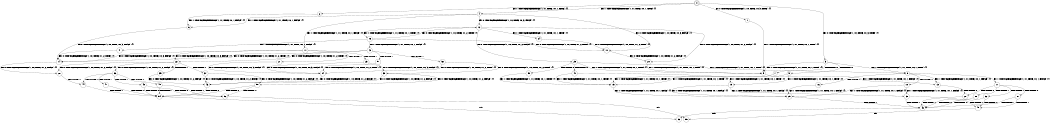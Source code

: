 digraph BCG {
size = "7, 10.5";
center = TRUE;
node [shape = circle];
0 [peripheries = 2];
0 -> 1 [label = "EX !0 !ATOMIC_EXCH_BRANCH (1, +0, TRUE, +0, 3, TRUE) !{}"];
0 -> 2 [label = "EX !1 !ATOMIC_EXCH_BRANCH (1, +1, TRUE, +0, 1, TRUE) !{}"];
0 -> 3 [label = "EX !0 !ATOMIC_EXCH_BRANCH (1, +0, TRUE, +0, 3, TRUE) !{}"];
0 -> 4 [label = "EX !1 !ATOMIC_EXCH_BRANCH (1, +1, TRUE, +0, 1, TRUE) !{}"];
1 -> 5 [label = "EX !1 !ATOMIC_EXCH_BRANCH (1, +1, TRUE, +0, 1, TRUE) !{}"];
2 -> 6 [label = "EX !1 !ATOMIC_EXCH_BRANCH (1, +1, TRUE, +0, 1, FALSE) !{}"];
3 -> 5 [label = "EX !1 !ATOMIC_EXCH_BRANCH (1, +1, TRUE, +0, 1, TRUE) !{}"];
3 -> 7 [label = "TERMINATE !0"];
3 -> 8 [label = "EX !1 !ATOMIC_EXCH_BRANCH (1, +1, TRUE, +0, 1, TRUE) !{}"];
3 -> 9 [label = "TERMINATE !0"];
4 -> 6 [label = "EX !1 !ATOMIC_EXCH_BRANCH (1, +1, TRUE, +0, 1, FALSE) !{}"];
4 -> 10 [label = "EX !0 !ATOMIC_EXCH_BRANCH (1, +0, TRUE, +0, 3, FALSE) !{}"];
4 -> 11 [label = "EX !1 !ATOMIC_EXCH_BRANCH (1, +1, TRUE, +0, 1, FALSE) !{}"];
4 -> 12 [label = "EX !0 !ATOMIC_EXCH_BRANCH (1, +0, TRUE, +0, 3, FALSE) !{}"];
5 -> 13 [label = "EX !1 !ATOMIC_EXCH_BRANCH (1, +1, TRUE, +0, 1, FALSE) !{}"];
6 -> 14 [label = "EX !0 !ATOMIC_EXCH_BRANCH (1, +0, TRUE, +0, 3, FALSE) !{}"];
7 -> 15 [label = "EX !1 !ATOMIC_EXCH_BRANCH (1, +1, TRUE, +0, 1, TRUE) !{}"];
8 -> 13 [label = "EX !1 !ATOMIC_EXCH_BRANCH (1, +1, TRUE, +0, 1, FALSE) !{}"];
8 -> 16 [label = "TERMINATE !0"];
8 -> 17 [label = "EX !1 !ATOMIC_EXCH_BRANCH (1, +1, TRUE, +0, 1, FALSE) !{}"];
8 -> 18 [label = "TERMINATE !0"];
9 -> 15 [label = "EX !1 !ATOMIC_EXCH_BRANCH (1, +1, TRUE, +0, 1, TRUE) !{}"];
9 -> 19 [label = "EX !1 !ATOMIC_EXCH_BRANCH (1, +1, TRUE, +0, 1, TRUE) !{}"];
10 -> 20 [label = "EX !0 !ATOMIC_EXCH_BRANCH (1, +0, TRUE, +1, 2, FALSE) !{}"];
11 -> 14 [label = "EX !0 !ATOMIC_EXCH_BRANCH (1, +0, TRUE, +0, 3, FALSE) !{}"];
11 -> 21 [label = "TERMINATE !1"];
11 -> 22 [label = "EX !0 !ATOMIC_EXCH_BRANCH (1, +0, TRUE, +0, 3, FALSE) !{}"];
11 -> 23 [label = "TERMINATE !1"];
12 -> 20 [label = "EX !0 !ATOMIC_EXCH_BRANCH (1, +0, TRUE, +1, 2, FALSE) !{}"];
12 -> 24 [label = "EX !1 !ATOMIC_EXCH_BRANCH (1, +1, TRUE, +0, 1, TRUE) !{}"];
12 -> 25 [label = "EX !0 !ATOMIC_EXCH_BRANCH (1, +0, TRUE, +1, 2, FALSE) !{}"];
12 -> 26 [label = "EX !1 !ATOMIC_EXCH_BRANCH (1, +1, TRUE, +0, 1, TRUE) !{}"];
13 -> 27 [label = "TERMINATE !0"];
14 -> 28 [label = "EX !0 !ATOMIC_EXCH_BRANCH (1, +0, TRUE, +1, 2, FALSE) !{}"];
15 -> 29 [label = "EX !1 !ATOMIC_EXCH_BRANCH (1, +1, TRUE, +0, 1, FALSE) !{}"];
16 -> 29 [label = "EX !1 !ATOMIC_EXCH_BRANCH (1, +1, TRUE, +0, 1, FALSE) !{}"];
17 -> 27 [label = "TERMINATE !0"];
17 -> 30 [label = "TERMINATE !1"];
17 -> 31 [label = "TERMINATE !0"];
17 -> 32 [label = "TERMINATE !1"];
18 -> 29 [label = "EX !1 !ATOMIC_EXCH_BRANCH (1, +1, TRUE, +0, 1, FALSE) !{}"];
18 -> 33 [label = "EX !1 !ATOMIC_EXCH_BRANCH (1, +1, TRUE, +0, 1, FALSE) !{}"];
19 -> 29 [label = "EX !1 !ATOMIC_EXCH_BRANCH (1, +1, TRUE, +0, 1, FALSE) !{}"];
19 -> 33 [label = "EX !1 !ATOMIC_EXCH_BRANCH (1, +1, TRUE, +0, 1, FALSE) !{}"];
20 -> 5 [label = "EX !1 !ATOMIC_EXCH_BRANCH (1, +1, TRUE, +0, 1, TRUE) !{}"];
21 -> 34 [label = "EX !0 !ATOMIC_EXCH_BRANCH (1, +0, TRUE, +0, 3, FALSE) !{}"];
22 -> 28 [label = "EX !0 !ATOMIC_EXCH_BRANCH (1, +0, TRUE, +1, 2, FALSE) !{}"];
22 -> 35 [label = "TERMINATE !1"];
22 -> 36 [label = "EX !0 !ATOMIC_EXCH_BRANCH (1, +0, TRUE, +1, 2, FALSE) !{}"];
22 -> 37 [label = "TERMINATE !1"];
23 -> 34 [label = "EX !0 !ATOMIC_EXCH_BRANCH (1, +0, TRUE, +0, 3, FALSE) !{}"];
23 -> 38 [label = "EX !0 !ATOMIC_EXCH_BRANCH (1, +0, TRUE, +0, 3, FALSE) !{}"];
24 -> 10 [label = "EX !0 !ATOMIC_EXCH_BRANCH (1, +0, TRUE, +1, 2, TRUE) !{}"];
25 -> 5 [label = "EX !1 !ATOMIC_EXCH_BRANCH (1, +1, TRUE, +0, 1, TRUE) !{}"];
25 -> 39 [label = "TERMINATE !0"];
25 -> 8 [label = "EX !1 !ATOMIC_EXCH_BRANCH (1, +1, TRUE, +0, 1, TRUE) !{}"];
25 -> 40 [label = "TERMINATE !0"];
26 -> 10 [label = "EX !0 !ATOMIC_EXCH_BRANCH (1, +0, TRUE, +1, 2, TRUE) !{}"];
26 -> 41 [label = "EX !1 !ATOMIC_EXCH_BRANCH (1, +1, TRUE, +0, 1, FALSE) !{}"];
26 -> 12 [label = "EX !0 !ATOMIC_EXCH_BRANCH (1, +0, TRUE, +1, 2, TRUE) !{}"];
26 -> 42 [label = "EX !1 !ATOMIC_EXCH_BRANCH (1, +1, TRUE, +0, 1, FALSE) !{}"];
27 -> 43 [label = "TERMINATE !1"];
28 -> 44 [label = "TERMINATE !0"];
29 -> 43 [label = "TERMINATE !1"];
30 -> 43 [label = "TERMINATE !0"];
31 -> 43 [label = "TERMINATE !1"];
31 -> 45 [label = "TERMINATE !1"];
32 -> 43 [label = "TERMINATE !0"];
32 -> 45 [label = "TERMINATE !0"];
33 -> 43 [label = "TERMINATE !1"];
33 -> 45 [label = "TERMINATE !1"];
34 -> 46 [label = "EX !0 !ATOMIC_EXCH_BRANCH (1, +0, TRUE, +1, 2, FALSE) !{}"];
35 -> 46 [label = "EX !0 !ATOMIC_EXCH_BRANCH (1, +0, TRUE, +1, 2, FALSE) !{}"];
36 -> 44 [label = "TERMINATE !0"];
36 -> 47 [label = "TERMINATE !1"];
36 -> 48 [label = "TERMINATE !0"];
36 -> 49 [label = "TERMINATE !1"];
37 -> 46 [label = "EX !0 !ATOMIC_EXCH_BRANCH (1, +0, TRUE, +1, 2, FALSE) !{}"];
37 -> 50 [label = "EX !0 !ATOMIC_EXCH_BRANCH (1, +0, TRUE, +1, 2, FALSE) !{}"];
38 -> 46 [label = "EX !0 !ATOMIC_EXCH_BRANCH (1, +0, TRUE, +1, 2, FALSE) !{}"];
38 -> 50 [label = "EX !0 !ATOMIC_EXCH_BRANCH (1, +0, TRUE, +1, 2, FALSE) !{}"];
39 -> 15 [label = "EX !1 !ATOMIC_EXCH_BRANCH (1, +1, TRUE, +0, 1, TRUE) !{}"];
40 -> 15 [label = "EX !1 !ATOMIC_EXCH_BRANCH (1, +1, TRUE, +0, 1, TRUE) !{}"];
40 -> 19 [label = "EX !1 !ATOMIC_EXCH_BRANCH (1, +1, TRUE, +0, 1, TRUE) !{}"];
41 -> 14 [label = "EX !0 !ATOMIC_EXCH_BRANCH (1, +0, TRUE, +1, 2, TRUE) !{}"];
42 -> 14 [label = "EX !0 !ATOMIC_EXCH_BRANCH (1, +0, TRUE, +1, 2, TRUE) !{}"];
42 -> 51 [label = "TERMINATE !1"];
42 -> 22 [label = "EX !0 !ATOMIC_EXCH_BRANCH (1, +0, TRUE, +1, 2, TRUE) !{}"];
42 -> 52 [label = "TERMINATE !1"];
43 -> 53 [label = "exit"];
44 -> 54 [label = "TERMINATE !1"];
45 -> 55 [label = "exit"];
46 -> 54 [label = "TERMINATE !0"];
47 -> 54 [label = "TERMINATE !0"];
48 -> 54 [label = "TERMINATE !1"];
48 -> 56 [label = "TERMINATE !1"];
49 -> 54 [label = "TERMINATE !0"];
49 -> 56 [label = "TERMINATE !0"];
50 -> 54 [label = "TERMINATE !0"];
50 -> 56 [label = "TERMINATE !0"];
51 -> 34 [label = "EX !0 !ATOMIC_EXCH_BRANCH (1, +0, TRUE, +1, 2, TRUE) !{}"];
52 -> 34 [label = "EX !0 !ATOMIC_EXCH_BRANCH (1, +0, TRUE, +1, 2, TRUE) !{}"];
52 -> 38 [label = "EX !0 !ATOMIC_EXCH_BRANCH (1, +0, TRUE, +1, 2, TRUE) !{}"];
54 -> 53 [label = "exit"];
56 -> 55 [label = "exit"];
}
